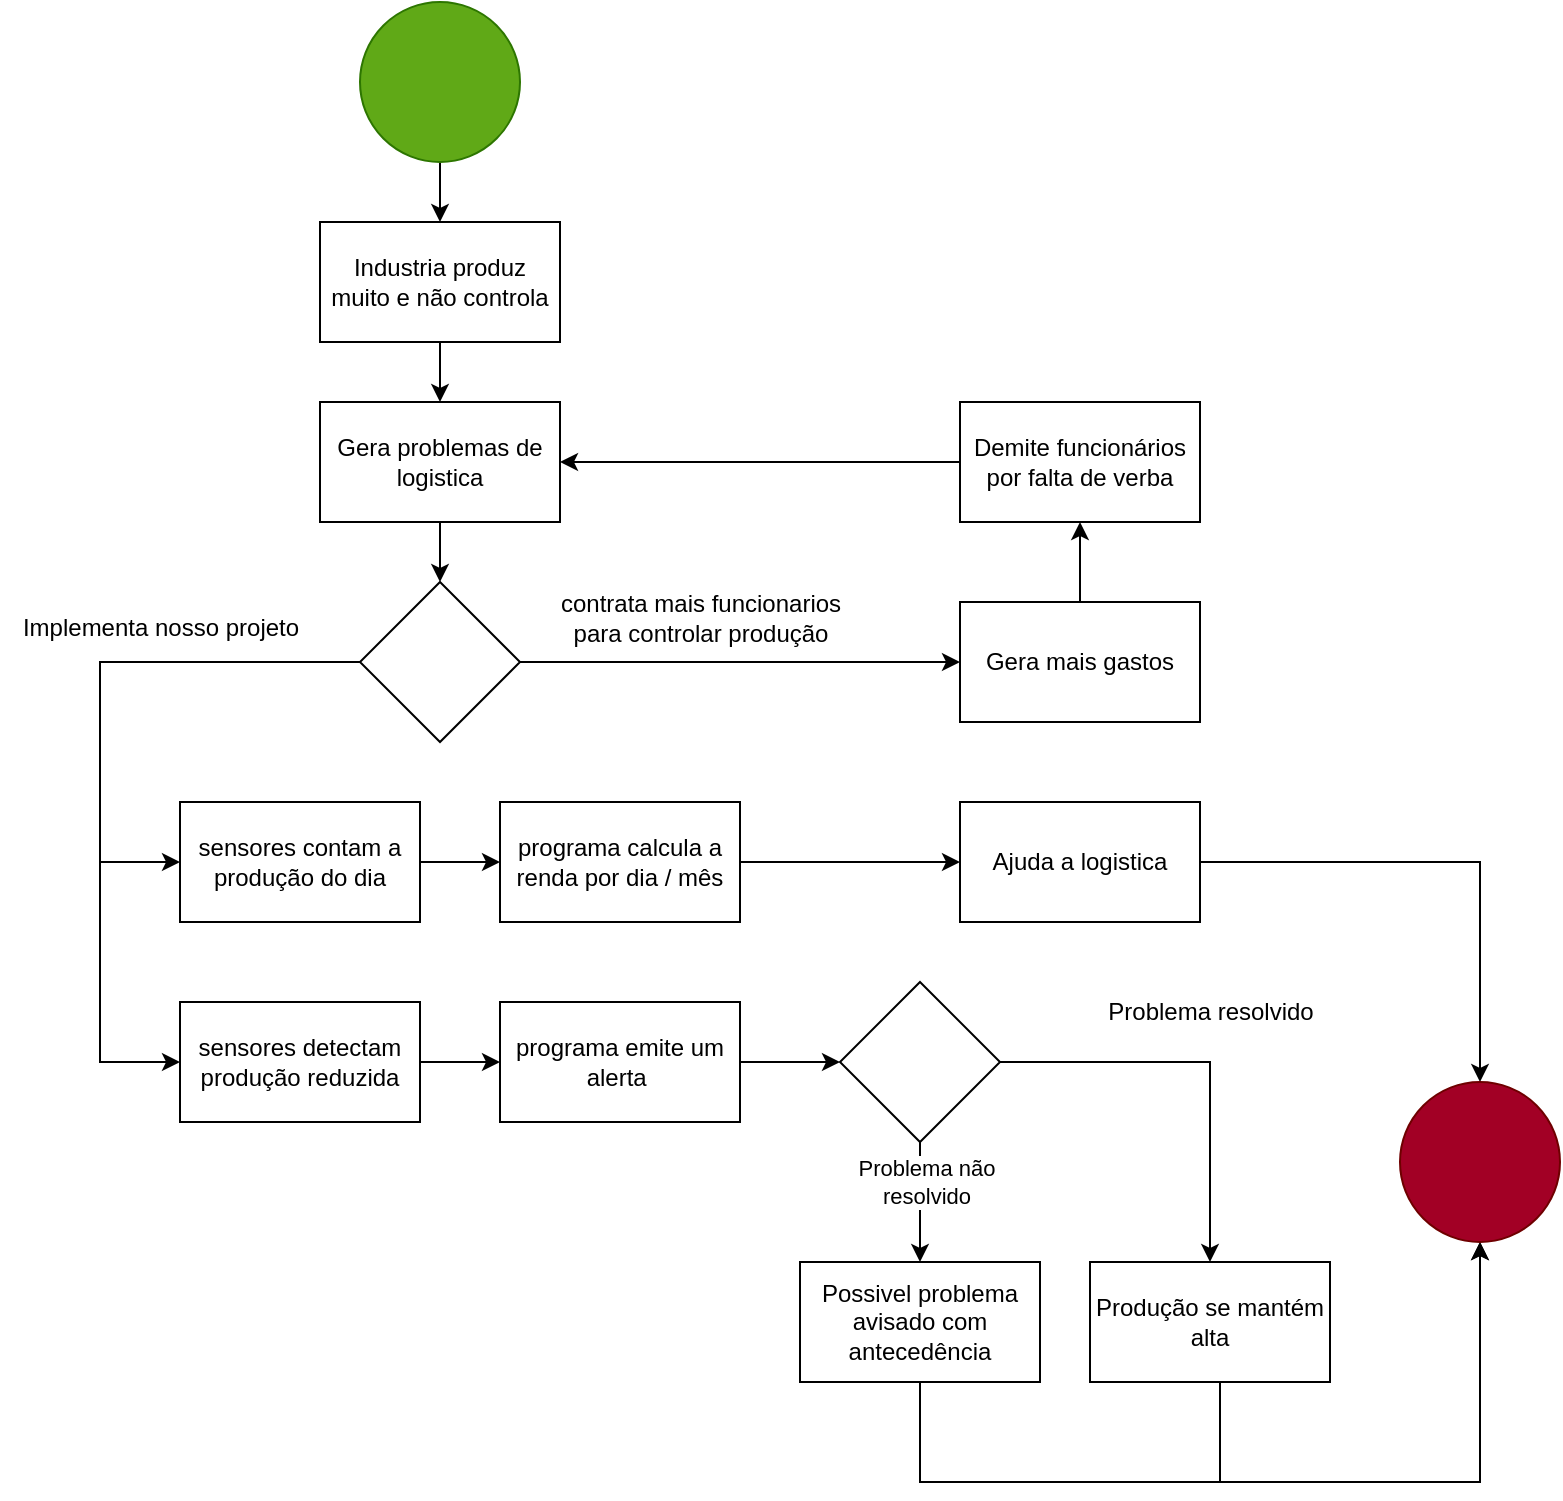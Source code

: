<mxfile version="21.6.9" type="device">
  <diagram name="Página-1" id="f6sKdZngSHDMFBeA8VzO">
    <mxGraphModel dx="1149" dy="461" grid="1" gridSize="10" guides="1" tooltips="1" connect="1" arrows="1" fold="1" page="1" pageScale="1" pageWidth="827" pageHeight="1169" math="0" shadow="0">
      <root>
        <mxCell id="0" />
        <mxCell id="1" parent="0" />
        <mxCell id="kQBqKD1ZSYPs9FloWg1r-4" value="" style="edgeStyle=orthogonalEdgeStyle;rounded=0;orthogonalLoop=1;jettySize=auto;html=1;" edge="1" parent="1" source="kQBqKD1ZSYPs9FloWg1r-2" target="kQBqKD1ZSYPs9FloWg1r-3">
          <mxGeometry relative="1" as="geometry" />
        </mxCell>
        <mxCell id="kQBqKD1ZSYPs9FloWg1r-2" value="" style="ellipse;whiteSpace=wrap;html=1;aspect=fixed;fillColor=#60a917;fontColor=#ffffff;strokeColor=#2D7600;" vertex="1" parent="1">
          <mxGeometry x="204" y="215" width="80" height="80" as="geometry" />
        </mxCell>
        <mxCell id="kQBqKD1ZSYPs9FloWg1r-6" value="" style="edgeStyle=orthogonalEdgeStyle;rounded=0;orthogonalLoop=1;jettySize=auto;html=1;" edge="1" parent="1" source="kQBqKD1ZSYPs9FloWg1r-3" target="kQBqKD1ZSYPs9FloWg1r-5">
          <mxGeometry relative="1" as="geometry" />
        </mxCell>
        <mxCell id="kQBqKD1ZSYPs9FloWg1r-3" value="Industria produz muito e não controla" style="whiteSpace=wrap;html=1;" vertex="1" parent="1">
          <mxGeometry x="184" y="325" width="120" height="60" as="geometry" />
        </mxCell>
        <mxCell id="kQBqKD1ZSYPs9FloWg1r-8" value="" style="edgeStyle=orthogonalEdgeStyle;rounded=0;orthogonalLoop=1;jettySize=auto;html=1;" edge="1" parent="1" source="kQBqKD1ZSYPs9FloWg1r-5" target="kQBqKD1ZSYPs9FloWg1r-7">
          <mxGeometry relative="1" as="geometry" />
        </mxCell>
        <mxCell id="kQBqKD1ZSYPs9FloWg1r-5" value="Gera problemas de logistica" style="whiteSpace=wrap;html=1;" vertex="1" parent="1">
          <mxGeometry x="184" y="415" width="120" height="60" as="geometry" />
        </mxCell>
        <mxCell id="kQBqKD1ZSYPs9FloWg1r-10" value="" style="edgeStyle=orthogonalEdgeStyle;rounded=0;orthogonalLoop=1;jettySize=auto;html=1;entryX=0;entryY=0.5;entryDx=0;entryDy=0;" edge="1" parent="1" source="kQBqKD1ZSYPs9FloWg1r-7" target="kQBqKD1ZSYPs9FloWg1r-9">
          <mxGeometry relative="1" as="geometry">
            <Array as="points">
              <mxPoint x="74" y="545" />
              <mxPoint x="74" y="645" />
            </Array>
          </mxGeometry>
        </mxCell>
        <mxCell id="kQBqKD1ZSYPs9FloWg1r-13" value="" style="edgeStyle=orthogonalEdgeStyle;rounded=0;orthogonalLoop=1;jettySize=auto;html=1;" edge="1" parent="1" source="kQBqKD1ZSYPs9FloWg1r-7" target="kQBqKD1ZSYPs9FloWg1r-12">
          <mxGeometry relative="1" as="geometry" />
        </mxCell>
        <mxCell id="kQBqKD1ZSYPs9FloWg1r-21" style="edgeStyle=orthogonalEdgeStyle;rounded=0;orthogonalLoop=1;jettySize=auto;html=1;entryX=0;entryY=0.5;entryDx=0;entryDy=0;" edge="1" parent="1" target="kQBqKD1ZSYPs9FloWg1r-18">
          <mxGeometry relative="1" as="geometry">
            <mxPoint x="74" y="625" as="sourcePoint" />
            <Array as="points">
              <mxPoint x="74" y="745" />
            </Array>
          </mxGeometry>
        </mxCell>
        <mxCell id="kQBqKD1ZSYPs9FloWg1r-7" value="" style="rhombus;whiteSpace=wrap;html=1;" vertex="1" parent="1">
          <mxGeometry x="204" y="505" width="80" height="80" as="geometry" />
        </mxCell>
        <mxCell id="kQBqKD1ZSYPs9FloWg1r-23" value="" style="edgeStyle=orthogonalEdgeStyle;rounded=0;orthogonalLoop=1;jettySize=auto;html=1;" edge="1" parent="1" source="kQBqKD1ZSYPs9FloWg1r-9" target="kQBqKD1ZSYPs9FloWg1r-22">
          <mxGeometry relative="1" as="geometry" />
        </mxCell>
        <mxCell id="kQBqKD1ZSYPs9FloWg1r-9" value="sensores contam a produção do dia" style="whiteSpace=wrap;html=1;" vertex="1" parent="1">
          <mxGeometry x="114" y="615" width="120" height="60" as="geometry" />
        </mxCell>
        <mxCell id="kQBqKD1ZSYPs9FloWg1r-11" value="Implementa nosso projeto" style="text;html=1;align=center;verticalAlign=middle;resizable=0;points=[];autosize=1;strokeColor=none;fillColor=none;" vertex="1" parent="1">
          <mxGeometry x="24" y="513" width="160" height="30" as="geometry" />
        </mxCell>
        <mxCell id="kQBqKD1ZSYPs9FloWg1r-16" value="" style="edgeStyle=orthogonalEdgeStyle;rounded=0;orthogonalLoop=1;jettySize=auto;html=1;" edge="1" parent="1" source="kQBqKD1ZSYPs9FloWg1r-12" target="kQBqKD1ZSYPs9FloWg1r-15">
          <mxGeometry relative="1" as="geometry" />
        </mxCell>
        <mxCell id="kQBqKD1ZSYPs9FloWg1r-12" value="Gera mais gastos" style="whiteSpace=wrap;html=1;" vertex="1" parent="1">
          <mxGeometry x="504" y="515" width="120" height="60" as="geometry" />
        </mxCell>
        <mxCell id="kQBqKD1ZSYPs9FloWg1r-14" value="contrata mais funcionarios&lt;br&gt;para controlar produção" style="text;html=1;align=center;verticalAlign=middle;resizable=0;points=[];autosize=1;strokeColor=none;fillColor=none;" vertex="1" parent="1">
          <mxGeometry x="294" y="503" width="160" height="40" as="geometry" />
        </mxCell>
        <mxCell id="kQBqKD1ZSYPs9FloWg1r-17" style="edgeStyle=orthogonalEdgeStyle;rounded=0;orthogonalLoop=1;jettySize=auto;html=1;exitX=0;exitY=0.5;exitDx=0;exitDy=0;entryX=1;entryY=0.5;entryDx=0;entryDy=0;" edge="1" parent="1" source="kQBqKD1ZSYPs9FloWg1r-15" target="kQBqKD1ZSYPs9FloWg1r-5">
          <mxGeometry relative="1" as="geometry" />
        </mxCell>
        <mxCell id="kQBqKD1ZSYPs9FloWg1r-15" value="Demite funcionários por falta de verba" style="whiteSpace=wrap;html=1;" vertex="1" parent="1">
          <mxGeometry x="504" y="415" width="120" height="60" as="geometry" />
        </mxCell>
        <mxCell id="kQBqKD1ZSYPs9FloWg1r-25" value="" style="edgeStyle=orthogonalEdgeStyle;rounded=0;orthogonalLoop=1;jettySize=auto;html=1;" edge="1" parent="1" source="kQBqKD1ZSYPs9FloWg1r-18" target="kQBqKD1ZSYPs9FloWg1r-24">
          <mxGeometry relative="1" as="geometry" />
        </mxCell>
        <mxCell id="kQBqKD1ZSYPs9FloWg1r-18" value="sensores detectam produção reduzida" style="whiteSpace=wrap;html=1;" vertex="1" parent="1">
          <mxGeometry x="114" y="715" width="120" height="60" as="geometry" />
        </mxCell>
        <mxCell id="kQBqKD1ZSYPs9FloWg1r-29" value="" style="edgeStyle=orthogonalEdgeStyle;rounded=0;orthogonalLoop=1;jettySize=auto;html=1;" edge="1" parent="1" source="kQBqKD1ZSYPs9FloWg1r-22" target="kQBqKD1ZSYPs9FloWg1r-28">
          <mxGeometry relative="1" as="geometry" />
        </mxCell>
        <mxCell id="kQBqKD1ZSYPs9FloWg1r-22" value="programa calcula a renda por dia / mês" style="whiteSpace=wrap;html=1;" vertex="1" parent="1">
          <mxGeometry x="274" y="615" width="120" height="60" as="geometry" />
        </mxCell>
        <mxCell id="kQBqKD1ZSYPs9FloWg1r-27" value="" style="edgeStyle=orthogonalEdgeStyle;rounded=0;orthogonalLoop=1;jettySize=auto;html=1;" edge="1" parent="1" source="kQBqKD1ZSYPs9FloWg1r-24" target="kQBqKD1ZSYPs9FloWg1r-26">
          <mxGeometry relative="1" as="geometry" />
        </mxCell>
        <mxCell id="kQBqKD1ZSYPs9FloWg1r-24" value="programa emite um alerta&amp;nbsp;" style="whiteSpace=wrap;html=1;" vertex="1" parent="1">
          <mxGeometry x="274" y="715" width="120" height="60" as="geometry" />
        </mxCell>
        <mxCell id="kQBqKD1ZSYPs9FloWg1r-31" value="" style="edgeStyle=orthogonalEdgeStyle;rounded=0;orthogonalLoop=1;jettySize=auto;html=1;" edge="1" parent="1" source="kQBqKD1ZSYPs9FloWg1r-26" target="kQBqKD1ZSYPs9FloWg1r-30">
          <mxGeometry relative="1" as="geometry" />
        </mxCell>
        <mxCell id="kQBqKD1ZSYPs9FloWg1r-33" value="Problema não &lt;br&gt;resolvido" style="edgeLabel;html=1;align=center;verticalAlign=middle;resizable=0;points=[];" vertex="1" connectable="0" parent="kQBqKD1ZSYPs9FloWg1r-31">
          <mxGeometry x="-0.6" y="3" relative="1" as="geometry">
            <mxPoint y="8" as="offset" />
          </mxGeometry>
        </mxCell>
        <mxCell id="kQBqKD1ZSYPs9FloWg1r-35" value="" style="edgeStyle=orthogonalEdgeStyle;rounded=0;orthogonalLoop=1;jettySize=auto;html=1;" edge="1" parent="1" source="kQBqKD1ZSYPs9FloWg1r-26" target="kQBqKD1ZSYPs9FloWg1r-34">
          <mxGeometry relative="1" as="geometry" />
        </mxCell>
        <mxCell id="kQBqKD1ZSYPs9FloWg1r-26" value="" style="rhombus;whiteSpace=wrap;html=1;" vertex="1" parent="1">
          <mxGeometry x="444" y="705" width="80" height="80" as="geometry" />
        </mxCell>
        <mxCell id="kQBqKD1ZSYPs9FloWg1r-40" style="edgeStyle=orthogonalEdgeStyle;rounded=0;orthogonalLoop=1;jettySize=auto;html=1;exitX=1;exitY=0.5;exitDx=0;exitDy=0;entryX=0.5;entryY=0;entryDx=0;entryDy=0;" edge="1" parent="1" source="kQBqKD1ZSYPs9FloWg1r-28" target="kQBqKD1ZSYPs9FloWg1r-37">
          <mxGeometry relative="1" as="geometry" />
        </mxCell>
        <mxCell id="kQBqKD1ZSYPs9FloWg1r-28" value="Ajuda a logistica" style="whiteSpace=wrap;html=1;" vertex="1" parent="1">
          <mxGeometry x="504" y="615" width="120" height="60" as="geometry" />
        </mxCell>
        <mxCell id="kQBqKD1ZSYPs9FloWg1r-38" style="edgeStyle=orthogonalEdgeStyle;rounded=0;orthogonalLoop=1;jettySize=auto;html=1;exitX=0.5;exitY=1;exitDx=0;exitDy=0;entryX=0.5;entryY=1;entryDx=0;entryDy=0;" edge="1" parent="1" source="kQBqKD1ZSYPs9FloWg1r-30" target="kQBqKD1ZSYPs9FloWg1r-37">
          <mxGeometry relative="1" as="geometry">
            <Array as="points">
              <mxPoint x="484" y="955" />
              <mxPoint x="764" y="955" />
            </Array>
          </mxGeometry>
        </mxCell>
        <mxCell id="kQBqKD1ZSYPs9FloWg1r-30" value="Possivel problema avisado com antecedência" style="whiteSpace=wrap;html=1;" vertex="1" parent="1">
          <mxGeometry x="424" y="845" width="120" height="60" as="geometry" />
        </mxCell>
        <mxCell id="kQBqKD1ZSYPs9FloWg1r-39" style="edgeStyle=orthogonalEdgeStyle;rounded=0;orthogonalLoop=1;jettySize=auto;html=1;exitX=0.5;exitY=1;exitDx=0;exitDy=0;entryX=0.5;entryY=1;entryDx=0;entryDy=0;" edge="1" parent="1" source="kQBqKD1ZSYPs9FloWg1r-34" target="kQBqKD1ZSYPs9FloWg1r-37">
          <mxGeometry relative="1" as="geometry">
            <Array as="points">
              <mxPoint x="634" y="905" />
              <mxPoint x="634" y="955" />
              <mxPoint x="764" y="955" />
            </Array>
          </mxGeometry>
        </mxCell>
        <mxCell id="kQBqKD1ZSYPs9FloWg1r-34" value="Produção se mantém alta" style="whiteSpace=wrap;html=1;" vertex="1" parent="1">
          <mxGeometry x="569" y="845" width="120" height="60" as="geometry" />
        </mxCell>
        <mxCell id="kQBqKD1ZSYPs9FloWg1r-36" value="Problema resolvido" style="text;html=1;align=center;verticalAlign=middle;resizable=0;points=[];autosize=1;strokeColor=none;fillColor=none;" vertex="1" parent="1">
          <mxGeometry x="564" y="705" width="130" height="30" as="geometry" />
        </mxCell>
        <mxCell id="kQBqKD1ZSYPs9FloWg1r-37" value="" style="ellipse;whiteSpace=wrap;html=1;aspect=fixed;fillColor=#a20025;fontColor=#ffffff;strokeColor=#6F0000;" vertex="1" parent="1">
          <mxGeometry x="724" y="755" width="80" height="80" as="geometry" />
        </mxCell>
      </root>
    </mxGraphModel>
  </diagram>
</mxfile>
